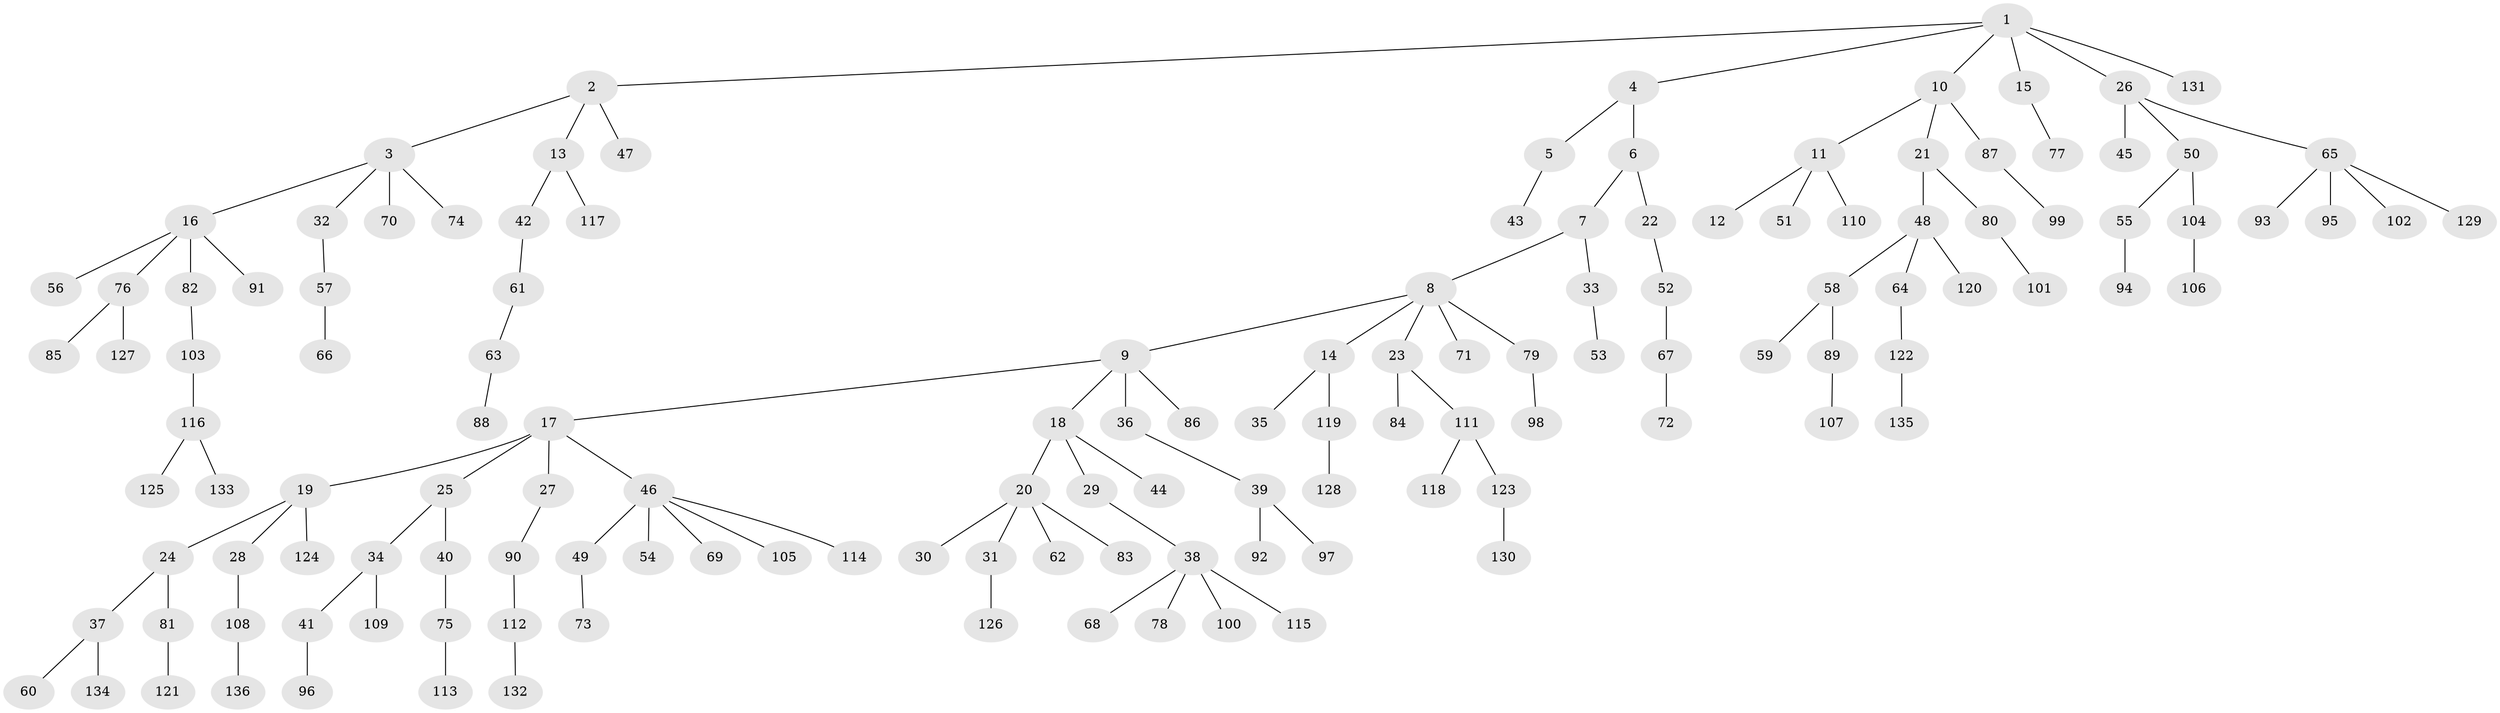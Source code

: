 // Generated by graph-tools (version 1.1) at 2025/26/03/09/25 03:26:25]
// undirected, 136 vertices, 135 edges
graph export_dot {
graph [start="1"]
  node [color=gray90,style=filled];
  1;
  2;
  3;
  4;
  5;
  6;
  7;
  8;
  9;
  10;
  11;
  12;
  13;
  14;
  15;
  16;
  17;
  18;
  19;
  20;
  21;
  22;
  23;
  24;
  25;
  26;
  27;
  28;
  29;
  30;
  31;
  32;
  33;
  34;
  35;
  36;
  37;
  38;
  39;
  40;
  41;
  42;
  43;
  44;
  45;
  46;
  47;
  48;
  49;
  50;
  51;
  52;
  53;
  54;
  55;
  56;
  57;
  58;
  59;
  60;
  61;
  62;
  63;
  64;
  65;
  66;
  67;
  68;
  69;
  70;
  71;
  72;
  73;
  74;
  75;
  76;
  77;
  78;
  79;
  80;
  81;
  82;
  83;
  84;
  85;
  86;
  87;
  88;
  89;
  90;
  91;
  92;
  93;
  94;
  95;
  96;
  97;
  98;
  99;
  100;
  101;
  102;
  103;
  104;
  105;
  106;
  107;
  108;
  109;
  110;
  111;
  112;
  113;
  114;
  115;
  116;
  117;
  118;
  119;
  120;
  121;
  122;
  123;
  124;
  125;
  126;
  127;
  128;
  129;
  130;
  131;
  132;
  133;
  134;
  135;
  136;
  1 -- 2;
  1 -- 4;
  1 -- 10;
  1 -- 15;
  1 -- 26;
  1 -- 131;
  2 -- 3;
  2 -- 13;
  2 -- 47;
  3 -- 16;
  3 -- 32;
  3 -- 70;
  3 -- 74;
  4 -- 5;
  4 -- 6;
  5 -- 43;
  6 -- 7;
  6 -- 22;
  7 -- 8;
  7 -- 33;
  8 -- 9;
  8 -- 14;
  8 -- 23;
  8 -- 71;
  8 -- 79;
  9 -- 17;
  9 -- 18;
  9 -- 36;
  9 -- 86;
  10 -- 11;
  10 -- 21;
  10 -- 87;
  11 -- 12;
  11 -- 51;
  11 -- 110;
  13 -- 42;
  13 -- 117;
  14 -- 35;
  14 -- 119;
  15 -- 77;
  16 -- 56;
  16 -- 76;
  16 -- 82;
  16 -- 91;
  17 -- 19;
  17 -- 25;
  17 -- 27;
  17 -- 46;
  18 -- 20;
  18 -- 29;
  18 -- 44;
  19 -- 24;
  19 -- 28;
  19 -- 124;
  20 -- 30;
  20 -- 31;
  20 -- 62;
  20 -- 83;
  21 -- 48;
  21 -- 80;
  22 -- 52;
  23 -- 84;
  23 -- 111;
  24 -- 37;
  24 -- 81;
  25 -- 34;
  25 -- 40;
  26 -- 45;
  26 -- 50;
  26 -- 65;
  27 -- 90;
  28 -- 108;
  29 -- 38;
  31 -- 126;
  32 -- 57;
  33 -- 53;
  34 -- 41;
  34 -- 109;
  36 -- 39;
  37 -- 60;
  37 -- 134;
  38 -- 68;
  38 -- 78;
  38 -- 100;
  38 -- 115;
  39 -- 92;
  39 -- 97;
  40 -- 75;
  41 -- 96;
  42 -- 61;
  46 -- 49;
  46 -- 54;
  46 -- 69;
  46 -- 105;
  46 -- 114;
  48 -- 58;
  48 -- 64;
  48 -- 120;
  49 -- 73;
  50 -- 55;
  50 -- 104;
  52 -- 67;
  55 -- 94;
  57 -- 66;
  58 -- 59;
  58 -- 89;
  61 -- 63;
  63 -- 88;
  64 -- 122;
  65 -- 93;
  65 -- 95;
  65 -- 102;
  65 -- 129;
  67 -- 72;
  75 -- 113;
  76 -- 85;
  76 -- 127;
  79 -- 98;
  80 -- 101;
  81 -- 121;
  82 -- 103;
  87 -- 99;
  89 -- 107;
  90 -- 112;
  103 -- 116;
  104 -- 106;
  108 -- 136;
  111 -- 118;
  111 -- 123;
  112 -- 132;
  116 -- 125;
  116 -- 133;
  119 -- 128;
  122 -- 135;
  123 -- 130;
}
